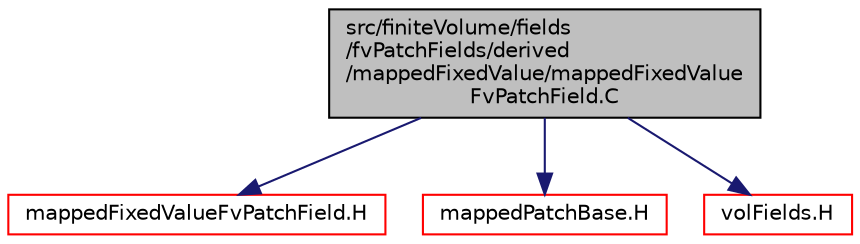 digraph "src/finiteVolume/fields/fvPatchFields/derived/mappedFixedValue/mappedFixedValueFvPatchField.C"
{
  bgcolor="transparent";
  edge [fontname="Helvetica",fontsize="10",labelfontname="Helvetica",labelfontsize="10"];
  node [fontname="Helvetica",fontsize="10",shape=record];
  Node0 [label="src/finiteVolume/fields\l/fvPatchFields/derived\l/mappedFixedValue/mappedFixedValue\lFvPatchField.C",height=0.2,width=0.4,color="black", fillcolor="grey75", style="filled", fontcolor="black"];
  Node0 -> Node1 [color="midnightblue",fontsize="10",style="solid",fontname="Helvetica"];
  Node1 [label="mappedFixedValueFvPatchField.H",height=0.2,width=0.4,color="red",URL="$a02219.html"];
  Node0 -> Node209 [color="midnightblue",fontsize="10",style="solid",fontname="Helvetica"];
  Node209 [label="mappedPatchBase.H",height=0.2,width=0.4,color="red",URL="$a08282.html"];
  Node0 -> Node246 [color="midnightblue",fontsize="10",style="solid",fontname="Helvetica"];
  Node246 [label="volFields.H",height=0.2,width=0.4,color="red",URL="$a02912.html"];
}
